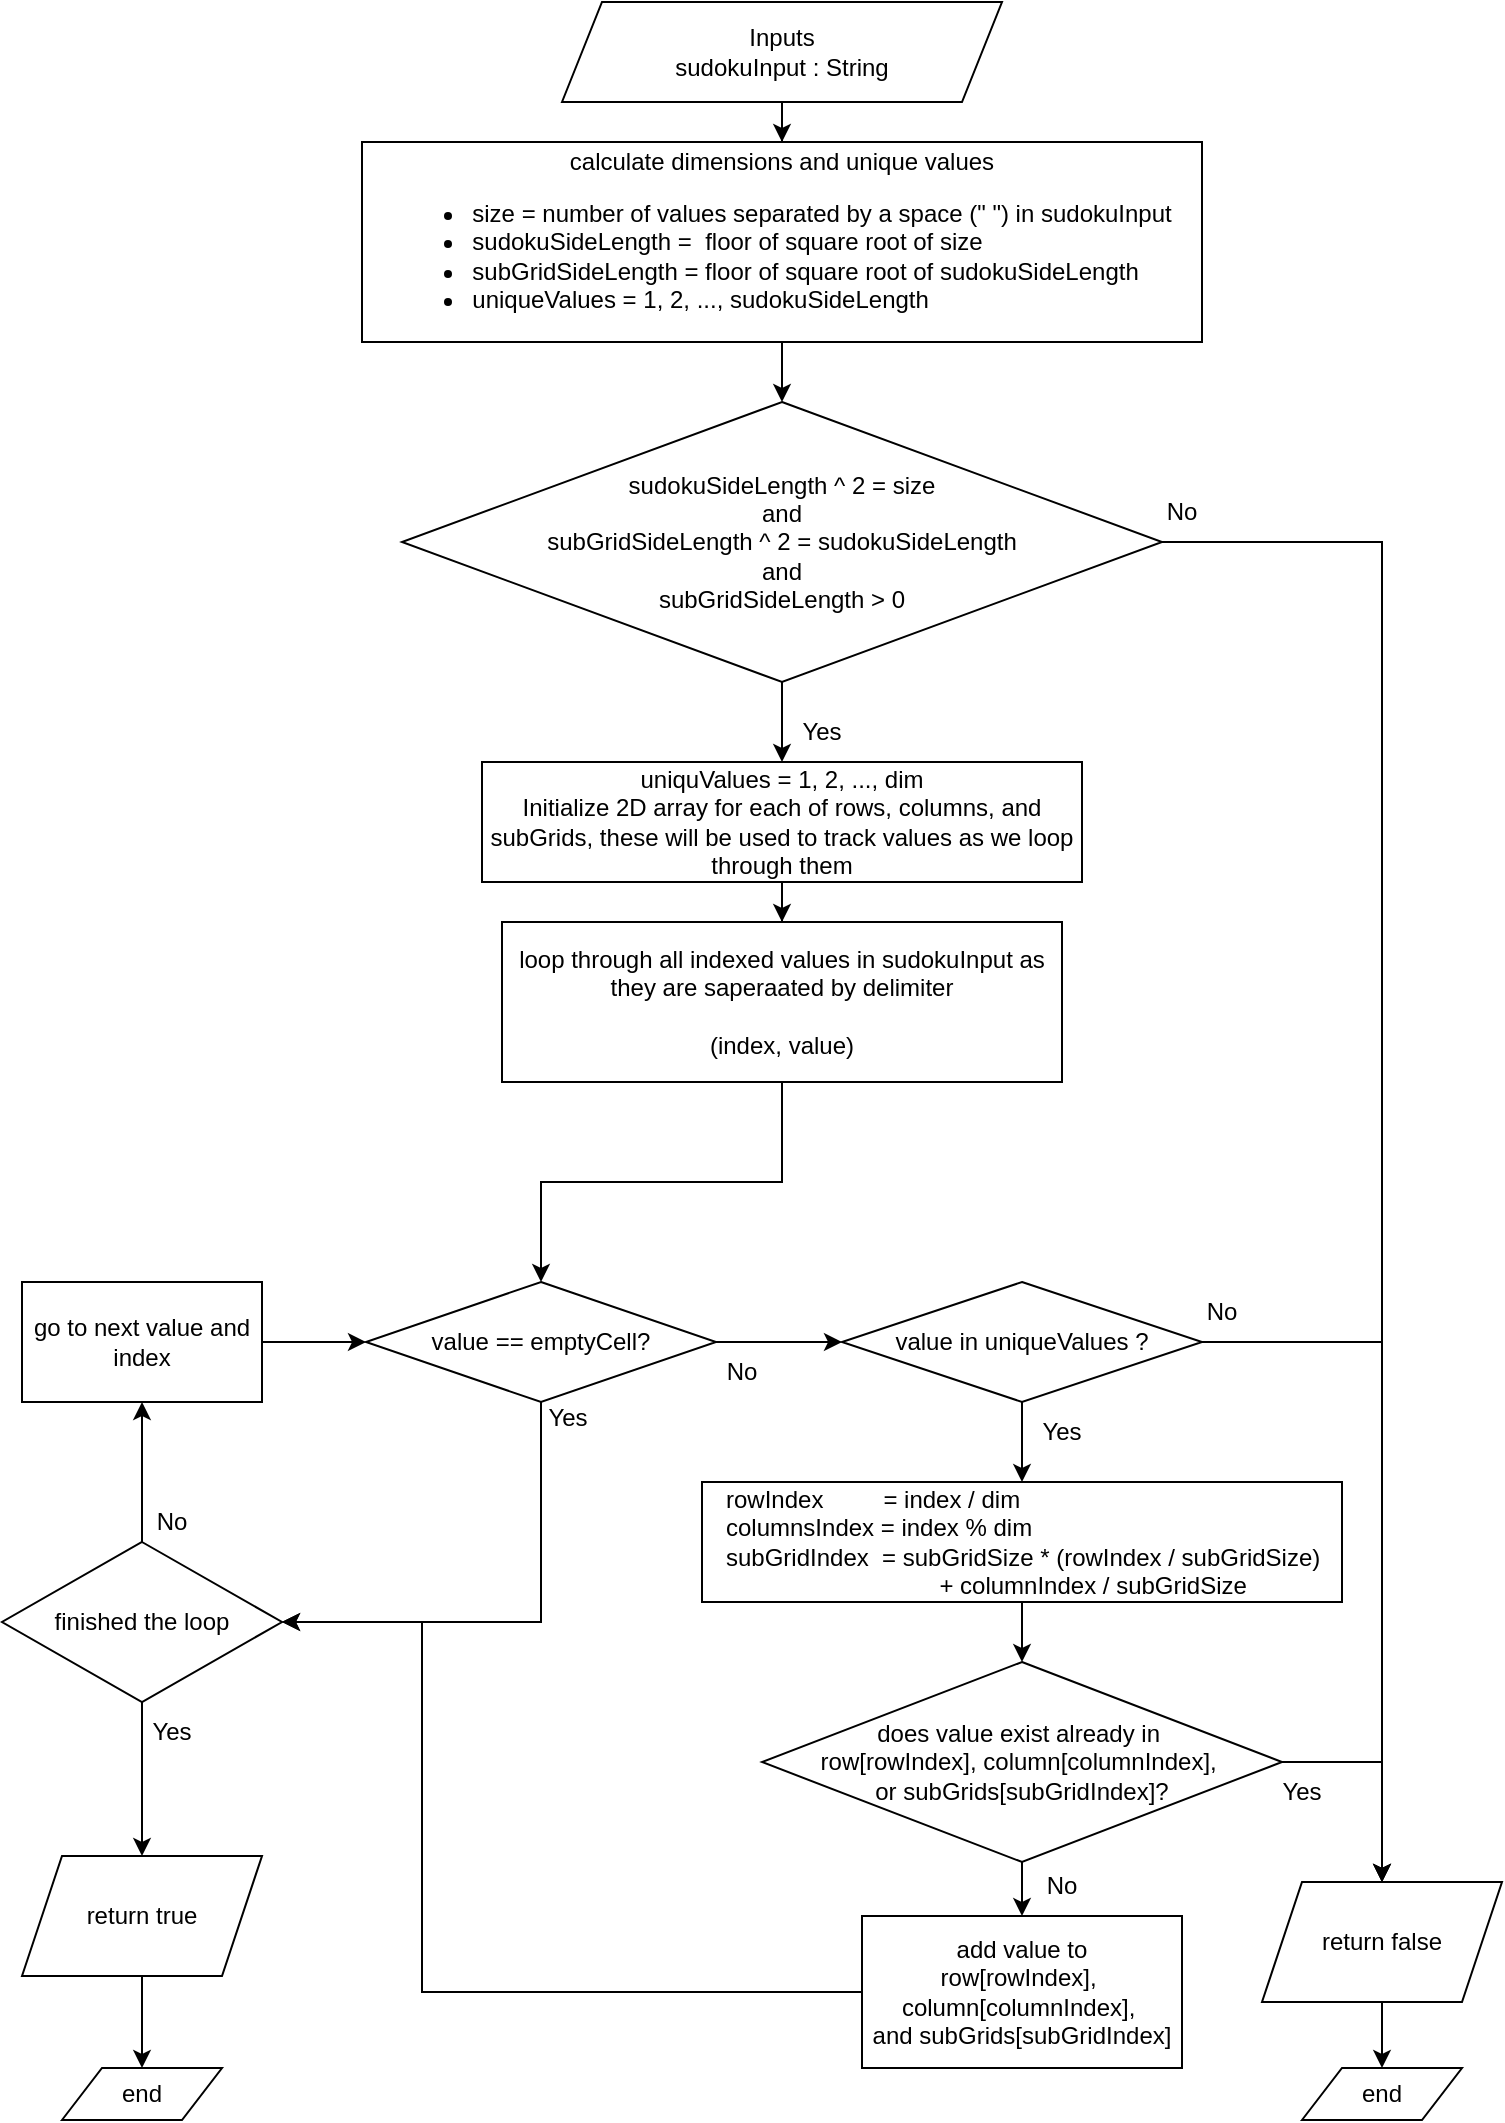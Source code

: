 <mxfile version="26.2.7">
  <diagram name="Page-1" id="WZuCPipf8IQ8YPeU5nme">
    <mxGraphModel dx="1428" dy="779" grid="1" gridSize="10" guides="1" tooltips="1" connect="1" arrows="1" fold="1" page="1" pageScale="1" pageWidth="850" pageHeight="1100" math="0" shadow="0">
      <root>
        <mxCell id="0" />
        <mxCell id="1" parent="0" />
        <mxCell id="FfqD-mipQO4yirsWOSt2-11" value="" style="edgeStyle=orthogonalEdgeStyle;rounded=0;orthogonalLoop=1;jettySize=auto;html=1;" parent="1" source="FfqD-mipQO4yirsWOSt2-1" target="FfqD-mipQO4yirsWOSt2-10" edge="1">
          <mxGeometry relative="1" as="geometry" />
        </mxCell>
        <mxCell id="FfqD-mipQO4yirsWOSt2-1" value="&lt;div&gt;Inputs&lt;br&gt;sudokuInput : String&lt;/div&gt;" style="shape=parallelogram;perimeter=parallelogramPerimeter;whiteSpace=wrap;html=1;fixedSize=1;" parent="1" vertex="1">
          <mxGeometry x="320" y="20" width="220" height="50" as="geometry" />
        </mxCell>
        <mxCell id="FfqD-mipQO4yirsWOSt2-13" value="" style="edgeStyle=orthogonalEdgeStyle;rounded=0;orthogonalLoop=1;jettySize=auto;html=1;" parent="1" source="FfqD-mipQO4yirsWOSt2-10" target="FfqD-mipQO4yirsWOSt2-12" edge="1">
          <mxGeometry relative="1" as="geometry" />
        </mxCell>
        <mxCell id="FfqD-mipQO4yirsWOSt2-10" value="&lt;div&gt;calculate dimensions and unique values &lt;br&gt;&lt;/div&gt;&lt;div align=&quot;left&quot;&gt;&lt;ul&gt;&lt;li&gt;size = number of values separated by a space (&quot; &quot;) in sudokuInput&lt;/li&gt;&lt;li&gt;sudokuSideLength =&amp;nbsp; floor of square root of size&lt;/li&gt;&lt;li&gt;subGridSideLength = floor of square root of sudokuSideLength &lt;/li&gt;&lt;li&gt;uniqueValues = 1, 2, ..., sudokuSideLength &lt;br&gt;&lt;/li&gt;&lt;/ul&gt;&lt;/div&gt;" style="whiteSpace=wrap;html=1;" parent="1" vertex="1">
          <mxGeometry x="220" y="90" width="420" height="100" as="geometry" />
        </mxCell>
        <mxCell id="FfqD-mipQO4yirsWOSt2-15" value="" style="edgeStyle=orthogonalEdgeStyle;rounded=0;orthogonalLoop=1;jettySize=auto;html=1;entryX=0.5;entryY=0;entryDx=0;entryDy=0;" parent="1" source="FfqD-mipQO4yirsWOSt2-12" target="FfqD-mipQO4yirsWOSt2-16" edge="1">
          <mxGeometry relative="1" as="geometry">
            <mxPoint x="730" y="980" as="targetPoint" />
          </mxGeometry>
        </mxCell>
        <mxCell id="FfqD-mipQO4yirsWOSt2-19" value="" style="edgeStyle=orthogonalEdgeStyle;rounded=0;orthogonalLoop=1;jettySize=auto;html=1;" parent="1" source="FfqD-mipQO4yirsWOSt2-12" target="FfqD-mipQO4yirsWOSt2-18" edge="1">
          <mxGeometry relative="1" as="geometry" />
        </mxCell>
        <mxCell id="FfqD-mipQO4yirsWOSt2-12" value="&lt;div align=&quot;center&quot;&gt;sudokuSideLength ^ 2 = size&lt;/div&gt;and&lt;div align=&quot;center&quot;&gt;subGridSideLength ^ 2 = sudokuSideLength &lt;br&gt;&lt;/div&gt;&lt;div align=&quot;center&quot;&gt;and &lt;br&gt;&lt;/div&gt;&lt;div align=&quot;center&quot;&gt;subGridSideLength &amp;gt; 0&lt;/div&gt;" style="rhombus;whiteSpace=wrap;html=1;spacingRight=40;spacingLeft=40;spacingTop=0;align=center;" parent="1" vertex="1">
          <mxGeometry x="240" y="220" width="380" height="140" as="geometry" />
        </mxCell>
        <mxCell id="6qzt6zDDq6bS2S-aVFuZ-6" style="edgeStyle=orthogonalEdgeStyle;rounded=0;orthogonalLoop=1;jettySize=auto;html=1;entryX=0.5;entryY=0;entryDx=0;entryDy=0;" edge="1" parent="1" source="FfqD-mipQO4yirsWOSt2-16" target="6qzt6zDDq6bS2S-aVFuZ-5">
          <mxGeometry relative="1" as="geometry" />
        </mxCell>
        <mxCell id="FfqD-mipQO4yirsWOSt2-16" value="return false" style="shape=parallelogram;perimeter=parallelogramPerimeter;whiteSpace=wrap;html=1;fixedSize=1;" parent="1" vertex="1">
          <mxGeometry x="670" y="960" width="120" height="60" as="geometry" />
        </mxCell>
        <mxCell id="FfqD-mipQO4yirsWOSt2-17" value="No" style="text;html=1;align=center;verticalAlign=middle;whiteSpace=wrap;rounded=0;" parent="1" vertex="1">
          <mxGeometry x="600" y="260" width="60" height="30" as="geometry" />
        </mxCell>
        <mxCell id="FfqD-mipQO4yirsWOSt2-22" value="" style="edgeStyle=orthogonalEdgeStyle;rounded=0;orthogonalLoop=1;jettySize=auto;html=1;" parent="1" source="FfqD-mipQO4yirsWOSt2-18" target="FfqD-mipQO4yirsWOSt2-21" edge="1">
          <mxGeometry relative="1" as="geometry" />
        </mxCell>
        <mxCell id="FfqD-mipQO4yirsWOSt2-18" value="&lt;div&gt;uniquValues = 1, 2, ..., dim &lt;/div&gt;&lt;div&gt;Initialize 2D array for each of rows, columns, and subGrids, these will be used to track values as we loop through them&lt;/div&gt;" style="whiteSpace=wrap;html=1;spacingRight=0;spacingLeft=0;" parent="1" vertex="1">
          <mxGeometry x="280" y="400" width="300" height="60" as="geometry" />
        </mxCell>
        <mxCell id="FfqD-mipQO4yirsWOSt2-20" value="Yes" style="text;html=1;align=center;verticalAlign=middle;whiteSpace=wrap;rounded=0;" parent="1" vertex="1">
          <mxGeometry x="420" y="370" width="60" height="30" as="geometry" />
        </mxCell>
        <mxCell id="FfqD-mipQO4yirsWOSt2-26" value="" style="edgeStyle=orthogonalEdgeStyle;rounded=0;orthogonalLoop=1;jettySize=auto;html=1;" parent="1" source="FfqD-mipQO4yirsWOSt2-21" target="FfqD-mipQO4yirsWOSt2-25" edge="1">
          <mxGeometry relative="1" as="geometry" />
        </mxCell>
        <mxCell id="FfqD-mipQO4yirsWOSt2-21" value="&lt;div&gt;loop through all indexed values in sudokuInput as they are saperaated by delimiter&lt;/div&gt;&lt;div&gt;&lt;br&gt;&lt;/div&gt;&lt;div&gt;(index, value)&lt;/div&gt;" style="whiteSpace=wrap;html=1;spacingRight=0;spacingLeft=0;" parent="1" vertex="1">
          <mxGeometry x="290" y="480" width="280" height="80" as="geometry" />
        </mxCell>
        <mxCell id="FfqD-mipQO4yirsWOSt2-43" value="" style="edgeStyle=orthogonalEdgeStyle;rounded=0;orthogonalLoop=1;jettySize=auto;html=1;" parent="1" source="FfqD-mipQO4yirsWOSt2-23" target="FfqD-mipQO4yirsWOSt2-42" edge="1">
          <mxGeometry relative="1" as="geometry" />
        </mxCell>
        <mxCell id="FfqD-mipQO4yirsWOSt2-23" value="&lt;div&gt;rowIndex&amp;nbsp;&amp;nbsp;&amp;nbsp;&amp;nbsp;&amp;nbsp;&amp;nbsp;&amp;nbsp;&amp;nbsp; = index / dim&amp;nbsp;&lt;/div&gt;&lt;div&gt;columnsIndex = index % dim &lt;br&gt;&lt;/div&gt;&lt;div&gt;subGridIndex&amp;nbsp; = subGridSize * (rowIndex / subGridSize) &lt;span style=&quot;white-space: pre;&quot;&gt;&#x9;&lt;/span&gt;&lt;span style=&quot;white-space: pre;&quot;&gt;&#x9;&lt;/span&gt;&lt;span style=&quot;white-space: pre;&quot;&gt;&#x9;&lt;/span&gt;&lt;span style=&quot;white-space: pre;&quot;&gt;&#x9;&lt;/span&gt;+ columnIndex / subGridSize&lt;/div&gt;" style="whiteSpace=wrap;html=1;spacingRight=10;spacingLeft=10;align=left;" parent="1" vertex="1">
          <mxGeometry x="390" y="760" width="320" height="60" as="geometry" />
        </mxCell>
        <mxCell id="fhVHIMc_ddkikwwu0DHq-16" style="edgeStyle=orthogonalEdgeStyle;rounded=0;orthogonalLoop=1;jettySize=auto;html=1;entryX=1;entryY=0.5;entryDx=0;entryDy=0;" parent="1" source="FfqD-mipQO4yirsWOSt2-25" target="FfqD-mipQO4yirsWOSt2-57" edge="1">
          <mxGeometry relative="1" as="geometry">
            <Array as="points">
              <mxPoint x="310" y="830" />
            </Array>
          </mxGeometry>
        </mxCell>
        <mxCell id="fhVHIMc_ddkikwwu0DHq-17" style="edgeStyle=orthogonalEdgeStyle;rounded=0;orthogonalLoop=1;jettySize=auto;html=1;entryX=0;entryY=0.5;entryDx=0;entryDy=0;" parent="1" source="FfqD-mipQO4yirsWOSt2-25" target="FfqD-mipQO4yirsWOSt2-33" edge="1">
          <mxGeometry relative="1" as="geometry" />
        </mxCell>
        <mxCell id="FfqD-mipQO4yirsWOSt2-25" value="value == emptyCell?" style="rhombus;whiteSpace=wrap;html=1;spacingRight=0;spacingLeft=0;" parent="1" vertex="1">
          <mxGeometry x="222" y="660" width="175" height="60" as="geometry" />
        </mxCell>
        <mxCell id="fhVHIMc_ddkikwwu0DHq-8" style="edgeStyle=orthogonalEdgeStyle;rounded=0;orthogonalLoop=1;jettySize=auto;html=1;entryX=0.5;entryY=0;entryDx=0;entryDy=0;" parent="1" source="FfqD-mipQO4yirsWOSt2-33" edge="1" target="FfqD-mipQO4yirsWOSt2-16">
          <mxGeometry relative="1" as="geometry">
            <mxPoint x="730" y="1010" as="targetPoint" />
          </mxGeometry>
        </mxCell>
        <mxCell id="fhVHIMc_ddkikwwu0DHq-10" style="edgeStyle=orthogonalEdgeStyle;rounded=0;orthogonalLoop=1;jettySize=auto;html=1;" parent="1" source="FfqD-mipQO4yirsWOSt2-33" target="FfqD-mipQO4yirsWOSt2-23" edge="1">
          <mxGeometry relative="1" as="geometry">
            <Array as="points">
              <mxPoint x="550" y="780" />
              <mxPoint x="550" y="780" />
            </Array>
          </mxGeometry>
        </mxCell>
        <mxCell id="FfqD-mipQO4yirsWOSt2-33" value="value in uniqueValues ?" style="rhombus;whiteSpace=wrap;html=1;spacingRight=0;spacingLeft=0;" parent="1" vertex="1">
          <mxGeometry x="460" y="660" width="180" height="60" as="geometry" />
        </mxCell>
        <mxCell id="fhVHIMc_ddkikwwu0DHq-21" style="edgeStyle=orthogonalEdgeStyle;rounded=0;orthogonalLoop=1;jettySize=auto;html=1;entryX=1;entryY=0.5;entryDx=0;entryDy=0;" parent="1" source="FfqD-mipQO4yirsWOSt2-35" target="FfqD-mipQO4yirsWOSt2-57" edge="1">
          <mxGeometry relative="1" as="geometry">
            <Array as="points">
              <mxPoint x="250" y="1015" />
              <mxPoint x="250" y="830" />
            </Array>
          </mxGeometry>
        </mxCell>
        <mxCell id="FfqD-mipQO4yirsWOSt2-35" value="&lt;div&gt;add value to &lt;div align=&quot;center&quot;&gt;row[rowIndex],&amp;nbsp;&lt;/div&gt;&lt;div align=&quot;center&quot;&gt;column[columnIndex],&amp;nbsp;&lt;/div&gt;&lt;div align=&quot;center&quot;&gt;and subGrids[subGridIndex]&lt;/div&gt;&lt;/div&gt;" style="whiteSpace=wrap;html=1;spacingRight=0;spacingLeft=0;" parent="1" vertex="1">
          <mxGeometry x="470" y="977" width="160" height="76" as="geometry" />
        </mxCell>
        <mxCell id="FfqD-mipQO4yirsWOSt2-48" style="edgeStyle=orthogonalEdgeStyle;rounded=0;orthogonalLoop=1;jettySize=auto;html=1;entryX=0.5;entryY=0;entryDx=0;entryDy=0;" parent="1" source="FfqD-mipQO4yirsWOSt2-42" target="FfqD-mipQO4yirsWOSt2-16" edge="1">
          <mxGeometry relative="1" as="geometry">
            <Array as="points">
              <mxPoint x="730" y="900" />
            </Array>
          </mxGeometry>
        </mxCell>
        <mxCell id="fhVHIMc_ddkikwwu0DHq-15" style="edgeStyle=orthogonalEdgeStyle;rounded=0;orthogonalLoop=1;jettySize=auto;html=1;entryX=0.5;entryY=0;entryDx=0;entryDy=0;" parent="1" source="FfqD-mipQO4yirsWOSt2-42" target="FfqD-mipQO4yirsWOSt2-35" edge="1">
          <mxGeometry relative="1" as="geometry" />
        </mxCell>
        <mxCell id="FfqD-mipQO4yirsWOSt2-42" value="&lt;div align=&quot;center&quot;&gt;does value exist&amp;nbsp;already in&amp;nbsp;&lt;/div&gt;&lt;div align=&quot;center&quot;&gt;row[rowIndex], column[columnIndex],&amp;nbsp;&lt;/div&gt;&lt;div align=&quot;center&quot;&gt;or subGrids[subGridIndex]?&lt;/div&gt;" style="rhombus;whiteSpace=wrap;html=1;align=center;spacingRight=10;spacingLeft=10;" parent="1" vertex="1">
          <mxGeometry x="420" y="850" width="260" height="100" as="geometry" />
        </mxCell>
        <mxCell id="fhVHIMc_ddkikwwu0DHq-14" style="edgeStyle=orthogonalEdgeStyle;rounded=0;orthogonalLoop=1;jettySize=auto;html=1;entryX=0;entryY=0.5;entryDx=0;entryDy=0;" parent="1" source="FfqD-mipQO4yirsWOSt2-45" target="FfqD-mipQO4yirsWOSt2-25" edge="1">
          <mxGeometry relative="1" as="geometry" />
        </mxCell>
        <mxCell id="FfqD-mipQO4yirsWOSt2-45" value="go to next value and index" style="whiteSpace=wrap;html=1;spacingRight=0;spacingLeft=0;" parent="1" vertex="1">
          <mxGeometry x="50" y="660" width="120" height="60" as="geometry" />
        </mxCell>
        <mxCell id="FfqD-mipQO4yirsWOSt2-49" value="Yes" style="text;html=1;align=center;verticalAlign=middle;whiteSpace=wrap;rounded=0;" parent="1" vertex="1">
          <mxGeometry x="540" y="720" width="60" height="30" as="geometry" />
        </mxCell>
        <mxCell id="FfqD-mipQO4yirsWOSt2-55" value="No" style="text;html=1;align=center;verticalAlign=middle;whiteSpace=wrap;rounded=0;" parent="1" vertex="1">
          <mxGeometry x="540" y="947" width="60" height="30" as="geometry" />
        </mxCell>
        <mxCell id="FfqD-mipQO4yirsWOSt2-56" value="Yes" style="text;html=1;align=center;verticalAlign=middle;whiteSpace=wrap;rounded=0;" parent="1" vertex="1">
          <mxGeometry x="660" y="900" width="60" height="30" as="geometry" />
        </mxCell>
        <mxCell id="fhVHIMc_ddkikwwu0DHq-22" style="edgeStyle=orthogonalEdgeStyle;rounded=0;orthogonalLoop=1;jettySize=auto;html=1;entryX=0.5;entryY=0;entryDx=0;entryDy=0;" parent="1" source="FfqD-mipQO4yirsWOSt2-57" target="FfqD-mipQO4yirsWOSt2-61" edge="1">
          <mxGeometry relative="1" as="geometry" />
        </mxCell>
        <mxCell id="fhVHIMc_ddkikwwu0DHq-23" style="edgeStyle=orthogonalEdgeStyle;rounded=0;orthogonalLoop=1;jettySize=auto;html=1;entryX=0.5;entryY=1;entryDx=0;entryDy=0;" parent="1" source="FfqD-mipQO4yirsWOSt2-57" target="FfqD-mipQO4yirsWOSt2-45" edge="1">
          <mxGeometry relative="1" as="geometry" />
        </mxCell>
        <mxCell id="FfqD-mipQO4yirsWOSt2-57" value="finished the loop" style="rhombus;whiteSpace=wrap;html=1;" parent="1" vertex="1">
          <mxGeometry x="40" y="790" width="140" height="80" as="geometry" />
        </mxCell>
        <mxCell id="FfqD-mipQO4yirsWOSt2-60" value="No" style="text;html=1;align=center;verticalAlign=middle;whiteSpace=wrap;rounded=0;" parent="1" vertex="1">
          <mxGeometry x="95" y="765" width="60" height="30" as="geometry" />
        </mxCell>
        <mxCell id="6qzt6zDDq6bS2S-aVFuZ-4" value="" style="edgeStyle=orthogonalEdgeStyle;rounded=0;orthogonalLoop=1;jettySize=auto;html=1;" edge="1" parent="1" source="FfqD-mipQO4yirsWOSt2-61" target="6qzt6zDDq6bS2S-aVFuZ-3">
          <mxGeometry relative="1" as="geometry" />
        </mxCell>
        <mxCell id="FfqD-mipQO4yirsWOSt2-61" value="return true" style="shape=parallelogram;perimeter=parallelogramPerimeter;whiteSpace=wrap;html=1;fixedSize=1;" parent="1" vertex="1">
          <mxGeometry x="50" y="947" width="120" height="60" as="geometry" />
        </mxCell>
        <mxCell id="FfqD-mipQO4yirsWOSt2-63" value="Yes" style="text;html=1;align=center;verticalAlign=middle;whiteSpace=wrap;rounded=0;" parent="1" vertex="1">
          <mxGeometry x="95" y="870" width="60" height="30" as="geometry" />
        </mxCell>
        <mxCell id="fhVHIMc_ddkikwwu0DHq-9" value="No" style="text;html=1;align=center;verticalAlign=middle;whiteSpace=wrap;rounded=0;" parent="1" vertex="1">
          <mxGeometry x="620" y="660" width="60" height="30" as="geometry" />
        </mxCell>
        <mxCell id="fhVHIMc_ddkikwwu0DHq-18" value="Yes" style="text;html=1;align=center;verticalAlign=middle;whiteSpace=wrap;rounded=0;" parent="1" vertex="1">
          <mxGeometry x="293" y="713" width="60" height="30" as="geometry" />
        </mxCell>
        <mxCell id="fhVHIMc_ddkikwwu0DHq-19" value="No" style="text;html=1;align=center;verticalAlign=middle;whiteSpace=wrap;rounded=0;" parent="1" vertex="1">
          <mxGeometry x="380" y="690" width="60" height="30" as="geometry" />
        </mxCell>
        <mxCell id="6qzt6zDDq6bS2S-aVFuZ-3" value="end" style="shape=parallelogram;perimeter=parallelogramPerimeter;whiteSpace=wrap;html=1;fixedSize=1;" vertex="1" parent="1">
          <mxGeometry x="70" y="1053" width="80" height="26" as="geometry" />
        </mxCell>
        <mxCell id="6qzt6zDDq6bS2S-aVFuZ-5" value="end" style="shape=parallelogram;perimeter=parallelogramPerimeter;whiteSpace=wrap;html=1;fixedSize=1;" vertex="1" parent="1">
          <mxGeometry x="690" y="1053" width="80" height="26" as="geometry" />
        </mxCell>
      </root>
    </mxGraphModel>
  </diagram>
</mxfile>
